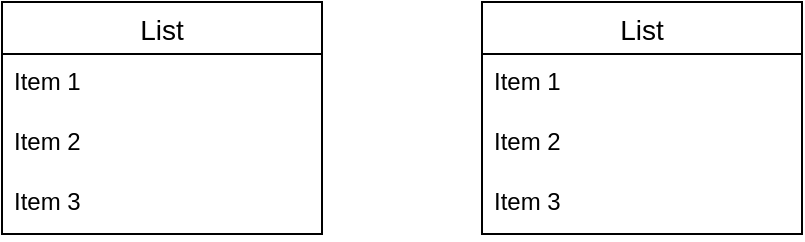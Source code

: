 <mxfile version="20.8.23" type="github">
  <diagram name="ページ1" id="ePVcxoZWfQJxh1VI1AhB">
    <mxGraphModel dx="1050" dy="540" grid="1" gridSize="10" guides="1" tooltips="1" connect="1" arrows="1" fold="1" page="1" pageScale="1" pageWidth="827" pageHeight="1169" math="0" shadow="0">
      <root>
        <mxCell id="0" />
        <mxCell id="1" parent="0" />
        <mxCell id="9WUQ12pZv5Y_iaEugWnR-1" value="List" style="swimlane;fontStyle=0;childLayout=stackLayout;horizontal=1;startSize=26;horizontalStack=0;resizeParent=1;resizeParentMax=0;resizeLast=0;collapsible=1;marginBottom=0;align=center;fontSize=14;" parent="1" vertex="1">
          <mxGeometry x="40" y="240" width="160" height="116" as="geometry" />
        </mxCell>
        <mxCell id="9WUQ12pZv5Y_iaEugWnR-2" value="Item 1" style="text;strokeColor=none;fillColor=none;spacingLeft=4;spacingRight=4;overflow=hidden;rotatable=0;points=[[0,0.5],[1,0.5]];portConstraint=eastwest;fontSize=12;" parent="9WUQ12pZv5Y_iaEugWnR-1" vertex="1">
          <mxGeometry y="26" width="160" height="30" as="geometry" />
        </mxCell>
        <mxCell id="9WUQ12pZv5Y_iaEugWnR-3" value="Item 2" style="text;strokeColor=none;fillColor=none;spacingLeft=4;spacingRight=4;overflow=hidden;rotatable=0;points=[[0,0.5],[1,0.5]];portConstraint=eastwest;fontSize=12;" parent="9WUQ12pZv5Y_iaEugWnR-1" vertex="1">
          <mxGeometry y="56" width="160" height="30" as="geometry" />
        </mxCell>
        <mxCell id="9WUQ12pZv5Y_iaEugWnR-4" value="Item 3" style="text;strokeColor=none;fillColor=none;spacingLeft=4;spacingRight=4;overflow=hidden;rotatable=0;points=[[0,0.5],[1,0.5]];portConstraint=eastwest;fontSize=12;" parent="9WUQ12pZv5Y_iaEugWnR-1" vertex="1">
          <mxGeometry y="86" width="160" height="30" as="geometry" />
        </mxCell>
        <mxCell id="1EvZsFWk2lpWDL-PT0C6-1" value="List" style="swimlane;fontStyle=0;childLayout=stackLayout;horizontal=1;startSize=26;horizontalStack=0;resizeParent=1;resizeParentMax=0;resizeLast=0;collapsible=1;marginBottom=0;align=center;fontSize=14;" vertex="1" parent="1">
          <mxGeometry x="280" y="240" width="160" height="116" as="geometry" />
        </mxCell>
        <mxCell id="1EvZsFWk2lpWDL-PT0C6-2" value="Item 1" style="text;strokeColor=none;fillColor=none;spacingLeft=4;spacingRight=4;overflow=hidden;rotatable=0;points=[[0,0.5],[1,0.5]];portConstraint=eastwest;fontSize=12;" vertex="1" parent="1EvZsFWk2lpWDL-PT0C6-1">
          <mxGeometry y="26" width="160" height="30" as="geometry" />
        </mxCell>
        <mxCell id="1EvZsFWk2lpWDL-PT0C6-3" value="Item 2" style="text;strokeColor=none;fillColor=none;spacingLeft=4;spacingRight=4;overflow=hidden;rotatable=0;points=[[0,0.5],[1,0.5]];portConstraint=eastwest;fontSize=12;" vertex="1" parent="1EvZsFWk2lpWDL-PT0C6-1">
          <mxGeometry y="56" width="160" height="30" as="geometry" />
        </mxCell>
        <mxCell id="1EvZsFWk2lpWDL-PT0C6-4" value="Item 3" style="text;strokeColor=none;fillColor=none;spacingLeft=4;spacingRight=4;overflow=hidden;rotatable=0;points=[[0,0.5],[1,0.5]];portConstraint=eastwest;fontSize=12;" vertex="1" parent="1EvZsFWk2lpWDL-PT0C6-1">
          <mxGeometry y="86" width="160" height="30" as="geometry" />
        </mxCell>
      </root>
    </mxGraphModel>
  </diagram>
</mxfile>

